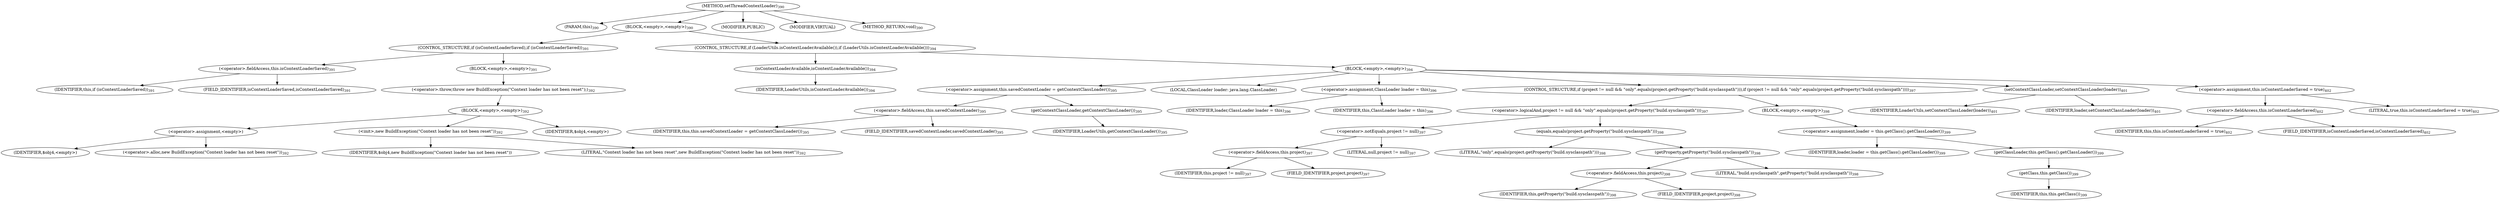 digraph "setThreadContextLoader" {  
"599" [label = <(METHOD,setThreadContextLoader)<SUB>390</SUB>> ]
"47" [label = <(PARAM,this)<SUB>390</SUB>> ]
"600" [label = <(BLOCK,&lt;empty&gt;,&lt;empty&gt;)<SUB>390</SUB>> ]
"601" [label = <(CONTROL_STRUCTURE,if (isContextLoaderSaved),if (isContextLoaderSaved))<SUB>391</SUB>> ]
"602" [label = <(&lt;operator&gt;.fieldAccess,this.isContextLoaderSaved)<SUB>391</SUB>> ]
"603" [label = <(IDENTIFIER,this,if (isContextLoaderSaved))<SUB>391</SUB>> ]
"604" [label = <(FIELD_IDENTIFIER,isContextLoaderSaved,isContextLoaderSaved)<SUB>391</SUB>> ]
"605" [label = <(BLOCK,&lt;empty&gt;,&lt;empty&gt;)<SUB>391</SUB>> ]
"606" [label = <(&lt;operator&gt;.throw,throw new BuildException(&quot;Context loader has not been reset&quot;);)<SUB>392</SUB>> ]
"607" [label = <(BLOCK,&lt;empty&gt;,&lt;empty&gt;)<SUB>392</SUB>> ]
"608" [label = <(&lt;operator&gt;.assignment,&lt;empty&gt;)> ]
"609" [label = <(IDENTIFIER,$obj4,&lt;empty&gt;)> ]
"610" [label = <(&lt;operator&gt;.alloc,new BuildException(&quot;Context loader has not been reset&quot;))<SUB>392</SUB>> ]
"611" [label = <(&lt;init&gt;,new BuildException(&quot;Context loader has not been reset&quot;))<SUB>392</SUB>> ]
"612" [label = <(IDENTIFIER,$obj4,new BuildException(&quot;Context loader has not been reset&quot;))> ]
"613" [label = <(LITERAL,&quot;Context loader has not been reset&quot;,new BuildException(&quot;Context loader has not been reset&quot;))<SUB>392</SUB>> ]
"614" [label = <(IDENTIFIER,$obj4,&lt;empty&gt;)> ]
"615" [label = <(CONTROL_STRUCTURE,if (LoaderUtils.isContextLoaderAvailable()),if (LoaderUtils.isContextLoaderAvailable()))<SUB>394</SUB>> ]
"616" [label = <(isContextLoaderAvailable,isContextLoaderAvailable())<SUB>394</SUB>> ]
"617" [label = <(IDENTIFIER,LoaderUtils,isContextLoaderAvailable())<SUB>394</SUB>> ]
"618" [label = <(BLOCK,&lt;empty&gt;,&lt;empty&gt;)<SUB>394</SUB>> ]
"619" [label = <(&lt;operator&gt;.assignment,this.savedContextLoader = getContextClassLoader())<SUB>395</SUB>> ]
"620" [label = <(&lt;operator&gt;.fieldAccess,this.savedContextLoader)<SUB>395</SUB>> ]
"621" [label = <(IDENTIFIER,this,this.savedContextLoader = getContextClassLoader())<SUB>395</SUB>> ]
"622" [label = <(FIELD_IDENTIFIER,savedContextLoader,savedContextLoader)<SUB>395</SUB>> ]
"623" [label = <(getContextClassLoader,getContextClassLoader())<SUB>395</SUB>> ]
"624" [label = <(IDENTIFIER,LoaderUtils,getContextClassLoader())<SUB>395</SUB>> ]
"625" [label = <(LOCAL,ClassLoader loader: java.lang.ClassLoader)> ]
"626" [label = <(&lt;operator&gt;.assignment,ClassLoader loader = this)<SUB>396</SUB>> ]
"627" [label = <(IDENTIFIER,loader,ClassLoader loader = this)<SUB>396</SUB>> ]
"46" [label = <(IDENTIFIER,this,ClassLoader loader = this)<SUB>396</SUB>> ]
"628" [label = <(CONTROL_STRUCTURE,if (project != null &amp;&amp; &quot;only&quot;.equals(project.getProperty(&quot;build.sysclasspath&quot;))),if (project != null &amp;&amp; &quot;only&quot;.equals(project.getProperty(&quot;build.sysclasspath&quot;))))<SUB>397</SUB>> ]
"629" [label = <(&lt;operator&gt;.logicalAnd,project != null &amp;&amp; &quot;only&quot;.equals(project.getProperty(&quot;build.sysclasspath&quot;)))<SUB>397</SUB>> ]
"630" [label = <(&lt;operator&gt;.notEquals,project != null)<SUB>397</SUB>> ]
"631" [label = <(&lt;operator&gt;.fieldAccess,this.project)<SUB>397</SUB>> ]
"632" [label = <(IDENTIFIER,this,project != null)<SUB>397</SUB>> ]
"633" [label = <(FIELD_IDENTIFIER,project,project)<SUB>397</SUB>> ]
"634" [label = <(LITERAL,null,project != null)<SUB>397</SUB>> ]
"635" [label = <(equals,equals(project.getProperty(&quot;build.sysclasspath&quot;)))<SUB>398</SUB>> ]
"636" [label = <(LITERAL,&quot;only&quot;,equals(project.getProperty(&quot;build.sysclasspath&quot;)))<SUB>398</SUB>> ]
"637" [label = <(getProperty,getProperty(&quot;build.sysclasspath&quot;))<SUB>398</SUB>> ]
"638" [label = <(&lt;operator&gt;.fieldAccess,this.project)<SUB>398</SUB>> ]
"639" [label = <(IDENTIFIER,this,getProperty(&quot;build.sysclasspath&quot;))<SUB>398</SUB>> ]
"640" [label = <(FIELD_IDENTIFIER,project,project)<SUB>398</SUB>> ]
"641" [label = <(LITERAL,&quot;build.sysclasspath&quot;,getProperty(&quot;build.sysclasspath&quot;))<SUB>398</SUB>> ]
"642" [label = <(BLOCK,&lt;empty&gt;,&lt;empty&gt;)<SUB>398</SUB>> ]
"643" [label = <(&lt;operator&gt;.assignment,loader = this.getClass().getClassLoader())<SUB>399</SUB>> ]
"644" [label = <(IDENTIFIER,loader,loader = this.getClass().getClassLoader())<SUB>399</SUB>> ]
"645" [label = <(getClassLoader,this.getClass().getClassLoader())<SUB>399</SUB>> ]
"646" [label = <(getClass,this.getClass())<SUB>399</SUB>> ]
"48" [label = <(IDENTIFIER,this,this.getClass())<SUB>399</SUB>> ]
"647" [label = <(setContextClassLoader,setContextClassLoader(loader))<SUB>401</SUB>> ]
"648" [label = <(IDENTIFIER,LoaderUtils,setContextClassLoader(loader))<SUB>401</SUB>> ]
"649" [label = <(IDENTIFIER,loader,setContextClassLoader(loader))<SUB>401</SUB>> ]
"650" [label = <(&lt;operator&gt;.assignment,this.isContextLoaderSaved = true)<SUB>402</SUB>> ]
"651" [label = <(&lt;operator&gt;.fieldAccess,this.isContextLoaderSaved)<SUB>402</SUB>> ]
"652" [label = <(IDENTIFIER,this,this.isContextLoaderSaved = true)<SUB>402</SUB>> ]
"653" [label = <(FIELD_IDENTIFIER,isContextLoaderSaved,isContextLoaderSaved)<SUB>402</SUB>> ]
"654" [label = <(LITERAL,true,this.isContextLoaderSaved = true)<SUB>402</SUB>> ]
"655" [label = <(MODIFIER,PUBLIC)> ]
"656" [label = <(MODIFIER,VIRTUAL)> ]
"657" [label = <(METHOD_RETURN,void)<SUB>390</SUB>> ]
  "599" -> "47" 
  "599" -> "600" 
  "599" -> "655" 
  "599" -> "656" 
  "599" -> "657" 
  "600" -> "601" 
  "600" -> "615" 
  "601" -> "602" 
  "601" -> "605" 
  "602" -> "603" 
  "602" -> "604" 
  "605" -> "606" 
  "606" -> "607" 
  "607" -> "608" 
  "607" -> "611" 
  "607" -> "614" 
  "608" -> "609" 
  "608" -> "610" 
  "611" -> "612" 
  "611" -> "613" 
  "615" -> "616" 
  "615" -> "618" 
  "616" -> "617" 
  "618" -> "619" 
  "618" -> "625" 
  "618" -> "626" 
  "618" -> "628" 
  "618" -> "647" 
  "618" -> "650" 
  "619" -> "620" 
  "619" -> "623" 
  "620" -> "621" 
  "620" -> "622" 
  "623" -> "624" 
  "626" -> "627" 
  "626" -> "46" 
  "628" -> "629" 
  "628" -> "642" 
  "629" -> "630" 
  "629" -> "635" 
  "630" -> "631" 
  "630" -> "634" 
  "631" -> "632" 
  "631" -> "633" 
  "635" -> "636" 
  "635" -> "637" 
  "637" -> "638" 
  "637" -> "641" 
  "638" -> "639" 
  "638" -> "640" 
  "642" -> "643" 
  "643" -> "644" 
  "643" -> "645" 
  "645" -> "646" 
  "646" -> "48" 
  "647" -> "648" 
  "647" -> "649" 
  "650" -> "651" 
  "650" -> "654" 
  "651" -> "652" 
  "651" -> "653" 
}
